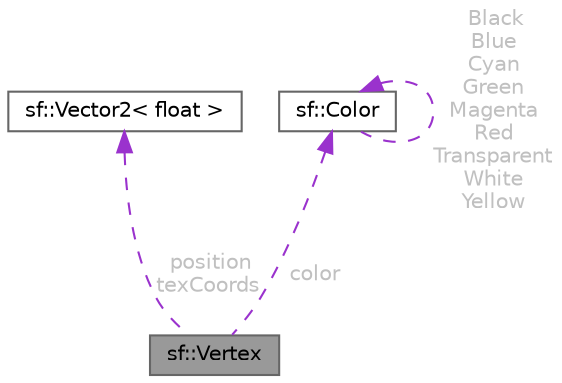 digraph "sf::Vertex"
{
 // LATEX_PDF_SIZE
  bgcolor="transparent";
  edge [fontname=Helvetica,fontsize=10,labelfontname=Helvetica,labelfontsize=10];
  node [fontname=Helvetica,fontsize=10,shape=box,height=0.2,width=0.4];
  Node1 [id="Node000001",label="sf::Vertex",height=0.2,width=0.4,color="gray40", fillcolor="grey60", style="filled", fontcolor="black",tooltip="Define a point with color and texture coordinates."];
  Node2 -> Node1 [id="edge1_Node000001_Node000002",dir="back",color="darkorchid3",style="dashed",tooltip=" ",label=" position\ntexCoords",fontcolor="grey" ];
  Node2 [id="Node000002",label="sf::Vector2\< float \>",height=0.2,width=0.4,color="gray40", fillcolor="white", style="filled",URL="$classsf_1_1_vector2.html",tooltip=" "];
  Node3 -> Node1 [id="edge2_Node000001_Node000003",dir="back",color="darkorchid3",style="dashed",tooltip=" ",label=" color",fontcolor="grey" ];
  Node3 [id="Node000003",label="sf::Color",height=0.2,width=0.4,color="gray40", fillcolor="white", style="filled",URL="$classsf_1_1_color.html",tooltip="Utility class for manipulating RGBA colors."];
  Node3 -> Node3 [id="edge3_Node000003_Node000003",dir="back",color="darkorchid3",style="dashed",tooltip=" ",label=" Black\nBlue\nCyan\nGreen\nMagenta\nRed\nTransparent\nWhite\nYellow",fontcolor="grey" ];
}
